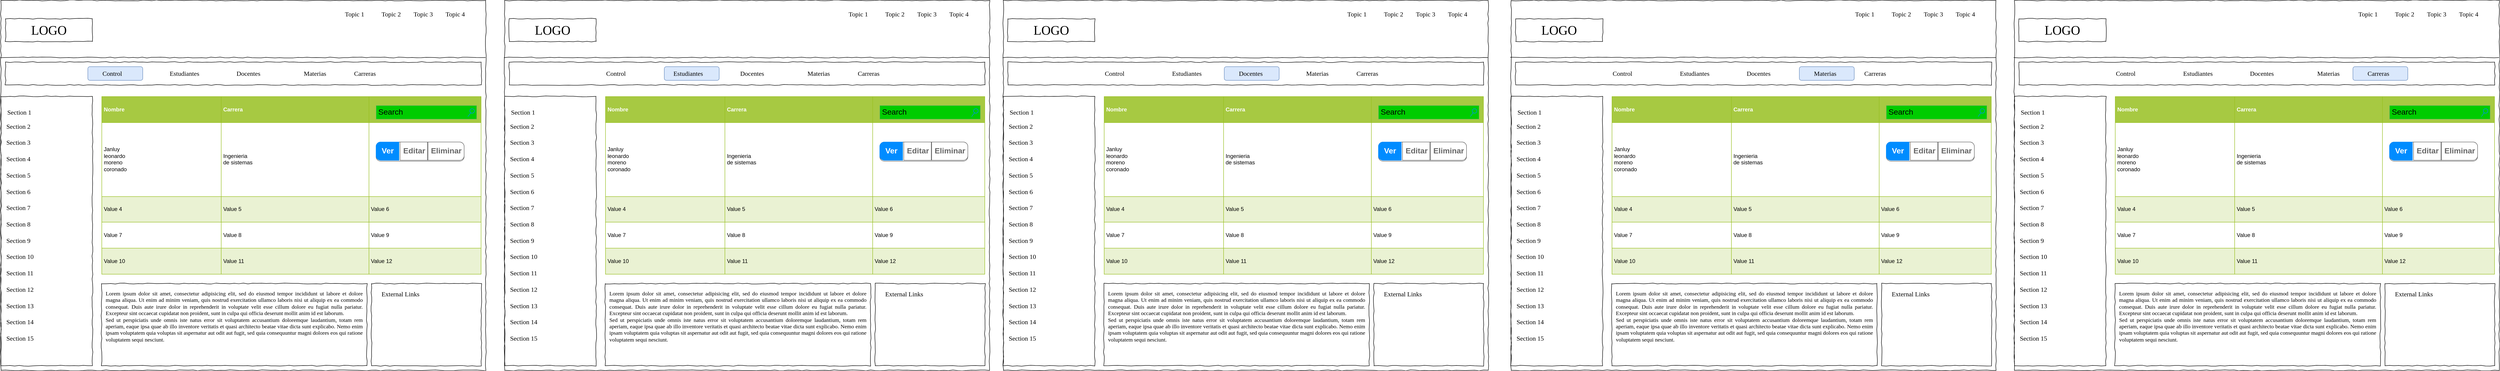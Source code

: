 <mxfile version="13.9.9" type="device"><diagram name="Page-1" id="03018318-947c-dd8e-b7a3-06fadd420f32"><mxGraphModel dx="1673" dy="958" grid="1" gridSize="10" guides="1" tooltips="1" connect="1" arrows="1" fold="1" page="1" pageScale="1" pageWidth="1100" pageHeight="850" background="#FFFFFF" math="0" shadow="0"><root><mxCell id="0"/><mxCell id="1" parent="0"/><mxCell id="677b7b8949515195-1" value="" style="whiteSpace=wrap;html=1;rounded=0;shadow=0;labelBackgroundColor=none;strokeColor=#000000;strokeWidth=1;fillColor=none;fontFamily=Verdana;fontSize=12;fontColor=#000000;align=center;comic=1;" parent="1" vertex="1"><mxGeometry x="30" y="20" width="1060" height="810" as="geometry"/></mxCell><mxCell id="677b7b8949515195-10" value="" style="whiteSpace=wrap;html=1;rounded=0;shadow=0;labelBackgroundColor=none;strokeWidth=1;fillColor=none;fontFamily=Verdana;fontSize=12;align=center;comic=1;" parent="1" vertex="1"><mxGeometry x="40" y="155" width="1040" height="50" as="geometry"/></mxCell><mxCell id="tY7d79A0x6Awt7MjXKHz-323" value="" style="rounded=1;whiteSpace=wrap;html=1;fillColor=#dae8fc;strokeColor=#6c8ebf;" vertex="1" parent="1"><mxGeometry x="220" y="165" width="120" height="30" as="geometry"/></mxCell><mxCell id="677b7b8949515195-2" value="LOGO" style="whiteSpace=wrap;html=1;rounded=0;shadow=0;labelBackgroundColor=none;strokeWidth=1;fontFamily=Verdana;fontSize=28;align=center;comic=1;" parent="1" vertex="1"><mxGeometry x="40" y="60" width="190" height="50" as="geometry"/></mxCell><mxCell id="677b7b8949515195-4" value="Topic 1" style="text;html=1;points=[];align=left;verticalAlign=top;spacingTop=-4;fontSize=14;fontFamily=Verdana" parent="1" vertex="1"><mxGeometry x="780" y="40" width="60" height="20" as="geometry"/></mxCell><mxCell id="677b7b8949515195-5" value="Topic 2" style="text;html=1;points=[];align=left;verticalAlign=top;spacingTop=-4;fontSize=14;fontFamily=Verdana" parent="1" vertex="1"><mxGeometry x="860" y="40" width="60" height="20" as="geometry"/></mxCell><mxCell id="677b7b8949515195-6" value="Topic 3" style="text;html=1;points=[];align=left;verticalAlign=top;spacingTop=-4;fontSize=14;fontFamily=Verdana" parent="1" vertex="1"><mxGeometry x="930" y="40" width="60" height="20" as="geometry"/></mxCell><mxCell id="677b7b8949515195-7" value="Topic 4" style="text;html=1;points=[];align=left;verticalAlign=top;spacingTop=-4;fontSize=14;fontFamily=Verdana" parent="1" vertex="1"><mxGeometry x="1000" y="40" width="60" height="20" as="geometry"/></mxCell><mxCell id="677b7b8949515195-8" value="" style="whiteSpace=wrap;html=1;rounded=0;shadow=0;labelBackgroundColor=none;strokeWidth=1;fillColor=none;fontFamily=Verdana;fontSize=12;align=center;comic=1;" parent="1" vertex="1"><mxGeometry x="30" y="230" width="200" height="590" as="geometry"/></mxCell><mxCell id="677b7b8949515195-9" value="" style="line;strokeWidth=1;html=1;rounded=0;shadow=0;labelBackgroundColor=none;fillColor=none;fontFamily=Verdana;fontSize=14;fontColor=#000000;align=center;comic=1;" parent="1" vertex="1"><mxGeometry x="29" y="140" width="1060" height="10" as="geometry"/></mxCell><mxCell id="677b7b8949515195-11" value="Control" style="text;html=1;points=[];align=left;verticalAlign=top;spacingTop=-4;fontSize=14;fontFamily=Verdana" parent="1" vertex="1"><mxGeometry x="250" y="170" width="60" height="20" as="geometry"/></mxCell><mxCell id="677b7b8949515195-12" value="Estudiantes" style="text;html=1;points=[];align=left;verticalAlign=top;spacingTop=-4;fontSize=14;fontFamily=Verdana" parent="1" vertex="1"><mxGeometry x="397" y="170" width="60" height="20" as="geometry"/></mxCell><mxCell id="677b7b8949515195-13" value="Docentes" style="text;html=1;points=[];align=left;verticalAlign=top;spacingTop=-4;fontSize=14;fontFamily=Verdana" parent="1" vertex="1"><mxGeometry x="543" y="170" width="60" height="20" as="geometry"/></mxCell><mxCell id="677b7b8949515195-14" value="Materias" style="text;html=1;points=[];align=left;verticalAlign=top;spacingTop=-4;fontSize=14;fontFamily=Verdana" parent="1" vertex="1"><mxGeometry x="690" y="170" width="60" height="20" as="geometry"/></mxCell><mxCell id="677b7b8949515195-15" value="&lt;div style=&quot;text-align: justify&quot;&gt;&lt;span&gt;Lorem ipsum dolor sit amet, consectetur adipisicing elit, sed do eiusmod tempor incididunt ut labore et dolore magna aliqua. Ut enim ad minim veniam, quis nostrud exercitation ullamco laboris nisi ut aliquip ex ea commodo consequat. Duis aute irure dolor in reprehenderit in voluptate velit esse cillum dolore eu fugiat nulla pariatur. Excepteur sint occaecat cupidatat non proident, sunt in culpa qui officia deserunt mollit anim id est laborum.&lt;/span&gt;&lt;/div&gt;&lt;div style=&quot;text-align: justify&quot;&gt;&lt;span&gt;Sed ut perspiciatis unde omnis iste natus error sit voluptatem accusantium doloremque laudantium, totam rem aperiam, eaque ipsa quae ab illo inventore veritatis et quasi architecto beatae vitae dicta sunt explicabo. Nemo enim ipsam voluptatem quia voluptas sit aspernatur aut odit aut fugit, sed quia consequuntur magni dolores eos qui ratione voluptatem sequi nesciunt.&amp;nbsp;&lt;/span&gt;&lt;/div&gt;" style="whiteSpace=wrap;html=1;rounded=0;shadow=0;labelBackgroundColor=none;strokeWidth=1;fillColor=none;fontFamily=Verdana;fontSize=12;align=center;verticalAlign=top;spacing=10;comic=1;" parent="1" vertex="1"><mxGeometry x="250" y="640" width="580" height="180" as="geometry"/></mxCell><mxCell id="677b7b8949515195-26" value="" style="whiteSpace=wrap;html=1;rounded=0;shadow=0;labelBackgroundColor=none;strokeWidth=1;fillColor=none;fontFamily=Verdana;fontSize=12;align=center;comic=1;" parent="1" vertex="1"><mxGeometry x="840" y="640" width="240" height="180" as="geometry"/></mxCell><mxCell id="677b7b8949515195-27" value="Section 1" style="text;html=1;points=[];align=left;verticalAlign=top;spacingTop=-4;fontSize=14;fontFamily=Verdana" parent="1" vertex="1"><mxGeometry x="42" y="255" width="170" height="20" as="geometry"/></mxCell><mxCell id="677b7b8949515195-28" value="Section 2" style="text;html=1;points=[];align=left;verticalAlign=top;spacingTop=-4;fontSize=14;fontFamily=Verdana" parent="1" vertex="1"><mxGeometry x="40" y="286" width="170" height="20" as="geometry"/></mxCell><mxCell id="677b7b8949515195-29" value="Section 3" style="text;html=1;points=[];align=left;verticalAlign=top;spacingTop=-4;fontSize=14;fontFamily=Verdana" parent="1" vertex="1"><mxGeometry x="40" y="321" width="170" height="20" as="geometry"/></mxCell><mxCell id="677b7b8949515195-30" value="Section 4" style="text;html=1;points=[];align=left;verticalAlign=top;spacingTop=-4;fontSize=14;fontFamily=Verdana" parent="1" vertex="1"><mxGeometry x="40" y="357" width="170" height="20" as="geometry"/></mxCell><mxCell id="677b7b8949515195-31" value="Section 7" style="text;html=1;points=[];align=left;verticalAlign=top;spacingTop=-4;fontSize=14;fontFamily=Verdana" parent="1" vertex="1"><mxGeometry x="40" y="464" width="170" height="20" as="geometry"/></mxCell><mxCell id="677b7b8949515195-32" value="Section 8" style="text;html=1;points=[];align=left;verticalAlign=top;spacingTop=-4;fontSize=14;fontFamily=Verdana" parent="1" vertex="1"><mxGeometry x="40" y="500" width="170" height="20" as="geometry"/></mxCell><mxCell id="677b7b8949515195-33" value="Section 9" style="text;html=1;points=[];align=left;verticalAlign=top;spacingTop=-4;fontSize=14;fontFamily=Verdana" parent="1" vertex="1"><mxGeometry x="40" y="536" width="170" height="20" as="geometry"/></mxCell><mxCell id="677b7b8949515195-34" value="Section 10" style="text;html=1;points=[];align=left;verticalAlign=top;spacingTop=-4;fontSize=14;fontFamily=Verdana" parent="1" vertex="1"><mxGeometry x="40" y="571" width="170" height="20" as="geometry"/></mxCell><mxCell id="677b7b8949515195-35" value="Section 11" style="text;html=1;points=[];align=left;verticalAlign=top;spacingTop=-4;fontSize=14;fontFamily=Verdana" parent="1" vertex="1"><mxGeometry x="40" y="607" width="170" height="20" as="geometry"/></mxCell><mxCell id="677b7b8949515195-36" value="Section 12" style="text;html=1;points=[];align=left;verticalAlign=top;spacingTop=-4;fontSize=14;fontFamily=Verdana" parent="1" vertex="1"><mxGeometry x="40" y="643" width="170" height="20" as="geometry"/></mxCell><mxCell id="677b7b8949515195-37" value="Section 13" style="text;html=1;points=[];align=left;verticalAlign=top;spacingTop=-4;fontSize=14;fontFamily=Verdana" parent="1" vertex="1"><mxGeometry x="40" y="679" width="170" height="20" as="geometry"/></mxCell><mxCell id="677b7b8949515195-38" value="Section 14" style="text;html=1;points=[];align=left;verticalAlign=top;spacingTop=-4;fontSize=14;fontFamily=Verdana" parent="1" vertex="1"><mxGeometry x="40" y="714" width="170" height="20" as="geometry"/></mxCell><mxCell id="677b7b8949515195-39" value="Section 5" style="text;html=1;points=[];align=left;verticalAlign=top;spacingTop=-4;fontSize=14;fontFamily=Verdana" parent="1" vertex="1"><mxGeometry x="40" y="393" width="170" height="20" as="geometry"/></mxCell><mxCell id="677b7b8949515195-40" value="Section 6" style="text;html=1;points=[];align=left;verticalAlign=top;spacingTop=-4;fontSize=14;fontFamily=Verdana" parent="1" vertex="1"><mxGeometry x="40" y="429" width="170" height="20" as="geometry"/></mxCell><mxCell id="677b7b8949515195-41" value="Section 15" style="text;html=1;points=[];align=left;verticalAlign=top;spacingTop=-4;fontSize=14;fontFamily=Verdana" parent="1" vertex="1"><mxGeometry x="40" y="750" width="170" height="20" as="geometry"/></mxCell><mxCell id="677b7b8949515195-42" value="External Links" style="text;html=1;points=[];align=left;verticalAlign=top;spacingTop=-4;fontSize=14;fontFamily=Verdana" parent="1" vertex="1"><mxGeometry x="860" y="653" width="170" height="20" as="geometry"/></mxCell><mxCell id="tY7d79A0x6Awt7MjXKHz-311" value="&lt;table border=&quot;1&quot; width=&quot;100%&quot; cellpadding=&quot;4&quot; style=&quot;width: 100% ; height: 100% ; border-collapse: collapse&quot;&gt;&lt;tbody&gt;&lt;tr style=&quot;background-color: #a7c942 ; color: #ffffff ; border: 1px solid #98bf21&quot;&gt;&lt;th align=&quot;left&quot;&gt;Nombre&lt;/th&gt;&lt;th align=&quot;left&quot;&gt;Carrera&lt;/th&gt;&lt;th align=&quot;left&quot;&gt;&lt;br&gt;&lt;/th&gt;&lt;/tr&gt;&lt;tr style=&quot;border: 1px solid #98bf21&quot;&gt;&lt;td&gt;Janluy&lt;br&gt;leonardo&lt;br&gt;moreno&lt;br&gt;coronado&lt;/td&gt;&lt;td&gt;Ingenieria &lt;br&gt;de sistemas&lt;/td&gt;&lt;td&gt;&lt;br&gt;&lt;/td&gt;&lt;/tr&gt;&lt;tr style=&quot;background-color: #eaf2d3 ; border: 1px solid #98bf21&quot;&gt;&lt;td&gt;Value 4&lt;/td&gt;&lt;td&gt;Value 5&lt;/td&gt;&lt;td&gt;Value 6&lt;/td&gt;&lt;/tr&gt;&lt;tr style=&quot;border: 1px solid #98bf21&quot;&gt;&lt;td&gt;Value 7&lt;/td&gt;&lt;td&gt;Value 8&lt;/td&gt;&lt;td&gt;Value 9&lt;/td&gt;&lt;/tr&gt;&lt;tr style=&quot;background-color: #eaf2d3 ; border: 1px solid #98bf21&quot;&gt;&lt;td&gt;Value 10&lt;/td&gt;&lt;td&gt;Value 11&lt;/td&gt;&lt;td&gt;Value 12&lt;/td&gt;&lt;/tr&gt;&lt;/tbody&gt;&lt;/table&gt;" style="text;html=1;overflow=fill;rounded=0;gradientDirection=north;shadow=0;sketch=0;glass=0;fillColor=#FFFFFF;collapsible=0;imageWidth=24;" vertex="1" parent="1"><mxGeometry x="250" y="230" width="830" height="390" as="geometry"/></mxCell><mxCell id="tY7d79A0x6Awt7MjXKHz-318" value="" style="strokeWidth=1;shadow=0;dashed=0;align=center;html=1;shape=mxgraph.mockup.rrect;rSize=10;fillColor=#ffffff;strokeColor=#666666;" vertex="1" parent="1"><mxGeometry x="850" y="330" width="192.5" height="42" as="geometry"/></mxCell><mxCell id="tY7d79A0x6Awt7MjXKHz-319" value="Editar" style="strokeColor=inherit;fillColor=inherit;gradientColor=inherit;strokeWidth=1;shadow=0;dashed=0;align=center;html=1;shape=mxgraph.mockup.rrect;rSize=0;fontSize=17;fontColor=#666666;fontStyle=1;resizeHeight=1;" vertex="1" parent="tY7d79A0x6Awt7MjXKHz-318"><mxGeometry width="60" height="40" relative="1" as="geometry"><mxPoint x="52.5" as="offset"/></mxGeometry></mxCell><mxCell id="tY7d79A0x6Awt7MjXKHz-321" value="Eliminar" style="strokeColor=inherit;fillColor=inherit;gradientColor=inherit;strokeWidth=1;shadow=0;dashed=0;align=center;html=1;shape=mxgraph.mockup.rightButton;rSize=10;fontSize=17;fontColor=#666666;fontStyle=1;resizeHeight=1;" vertex="1" parent="tY7d79A0x6Awt7MjXKHz-318"><mxGeometry x="1" width="79" height="40" relative="1" as="geometry"><mxPoint x="-79" as="offset"/></mxGeometry></mxCell><mxCell id="tY7d79A0x6Awt7MjXKHz-322" value="Ver" style="strokeWidth=1;shadow=0;dashed=0;align=center;html=1;shape=mxgraph.mockup.leftButton;rSize=10;fontSize=17;fontColor=#ffffff;fontStyle=1;fillColor=#008cff;strokeColor=#008cff;resizeHeight=1;" vertex="1" parent="tY7d79A0x6Awt7MjXKHz-318"><mxGeometry width="50" height="40" relative="1" as="geometry"/></mxCell><mxCell id="tY7d79A0x6Awt7MjXKHz-324" value="Carreras" style="text;html=1;points=[];align=left;verticalAlign=top;spacingTop=-4;fontSize=14;fontFamily=Verdana" vertex="1" parent="1"><mxGeometry x="800" y="170" width="60" height="20" as="geometry"/></mxCell><mxCell id="677b7b8949515195-3" value="Search" style="strokeWidth=1;shadow=0;dashed=0;align=center;html=1;shape=mxgraph.mockup.forms.searchBox;strokeColor=#82b366;mainText=;strokeColor2=#008cff;fontSize=17;align=left;spacingLeft=3;rounded=0;labelBackgroundColor=none;comic=1;fillColor=#00CC00;" parent="1" vertex="1"><mxGeometry x="850" y="250" width="220" height="30" as="geometry"/></mxCell><mxCell id="tY7d79A0x6Awt7MjXKHz-333" value="" style="whiteSpace=wrap;html=1;rounded=0;shadow=0;labelBackgroundColor=none;strokeColor=#000000;strokeWidth=1;fillColor=none;fontFamily=Verdana;fontSize=12;fontColor=#000000;align=center;comic=1;" vertex="1" parent="1"><mxGeometry x="1131" y="20" width="1060" height="810" as="geometry"/></mxCell><mxCell id="tY7d79A0x6Awt7MjXKHz-334" value="" style="whiteSpace=wrap;html=1;rounded=0;shadow=0;labelBackgroundColor=none;strokeWidth=1;fillColor=none;fontFamily=Verdana;fontSize=12;align=center;comic=1;" vertex="1" parent="1"><mxGeometry x="1141" y="155" width="1040" height="50" as="geometry"/></mxCell><mxCell id="tY7d79A0x6Awt7MjXKHz-335" value="" style="rounded=1;whiteSpace=wrap;html=1;fillColor=#dae8fc;strokeColor=#6c8ebf;" vertex="1" parent="1"><mxGeometry x="1480" y="165" width="120" height="30" as="geometry"/></mxCell><mxCell id="tY7d79A0x6Awt7MjXKHz-336" value="LOGO" style="whiteSpace=wrap;html=1;rounded=0;shadow=0;labelBackgroundColor=none;strokeWidth=1;fontFamily=Verdana;fontSize=28;align=center;comic=1;" vertex="1" parent="1"><mxGeometry x="1141" y="60" width="190" height="50" as="geometry"/></mxCell><mxCell id="tY7d79A0x6Awt7MjXKHz-337" value="Topic 1" style="text;html=1;points=[];align=left;verticalAlign=top;spacingTop=-4;fontSize=14;fontFamily=Verdana" vertex="1" parent="1"><mxGeometry x="1881" y="40" width="60" height="20" as="geometry"/></mxCell><mxCell id="tY7d79A0x6Awt7MjXKHz-338" value="Topic 2" style="text;html=1;points=[];align=left;verticalAlign=top;spacingTop=-4;fontSize=14;fontFamily=Verdana" vertex="1" parent="1"><mxGeometry x="1961" y="40" width="60" height="20" as="geometry"/></mxCell><mxCell id="tY7d79A0x6Awt7MjXKHz-339" value="Topic 3" style="text;html=1;points=[];align=left;verticalAlign=top;spacingTop=-4;fontSize=14;fontFamily=Verdana" vertex="1" parent="1"><mxGeometry x="2031" y="40" width="60" height="20" as="geometry"/></mxCell><mxCell id="tY7d79A0x6Awt7MjXKHz-340" value="Topic 4" style="text;html=1;points=[];align=left;verticalAlign=top;spacingTop=-4;fontSize=14;fontFamily=Verdana" vertex="1" parent="1"><mxGeometry x="2101" y="40" width="60" height="20" as="geometry"/></mxCell><mxCell id="tY7d79A0x6Awt7MjXKHz-341" value="" style="whiteSpace=wrap;html=1;rounded=0;shadow=0;labelBackgroundColor=none;strokeWidth=1;fillColor=none;fontFamily=Verdana;fontSize=12;align=center;comic=1;" vertex="1" parent="1"><mxGeometry x="1131" y="230" width="200" height="590" as="geometry"/></mxCell><mxCell id="tY7d79A0x6Awt7MjXKHz-342" value="" style="line;strokeWidth=1;html=1;rounded=0;shadow=0;labelBackgroundColor=none;fillColor=none;fontFamily=Verdana;fontSize=14;fontColor=#000000;align=center;comic=1;" vertex="1" parent="1"><mxGeometry x="1130" y="140" width="1060" height="10" as="geometry"/></mxCell><mxCell id="tY7d79A0x6Awt7MjXKHz-343" value="Control" style="text;html=1;points=[];align=left;verticalAlign=top;spacingTop=-4;fontSize=14;fontFamily=Verdana" vertex="1" parent="1"><mxGeometry x="1351" y="170" width="60" height="20" as="geometry"/></mxCell><mxCell id="tY7d79A0x6Awt7MjXKHz-344" value="Estudiantes" style="text;html=1;points=[];align=left;verticalAlign=top;spacingTop=-4;fontSize=14;fontFamily=Verdana" vertex="1" parent="1"><mxGeometry x="1498" y="170" width="60" height="20" as="geometry"/></mxCell><mxCell id="tY7d79A0x6Awt7MjXKHz-345" value="Docentes" style="text;html=1;points=[];align=left;verticalAlign=top;spacingTop=-4;fontSize=14;fontFamily=Verdana" vertex="1" parent="1"><mxGeometry x="1644" y="170" width="60" height="20" as="geometry"/></mxCell><mxCell id="tY7d79A0x6Awt7MjXKHz-346" value="Materias" style="text;html=1;points=[];align=left;verticalAlign=top;spacingTop=-4;fontSize=14;fontFamily=Verdana" vertex="1" parent="1"><mxGeometry x="1791" y="170" width="60" height="20" as="geometry"/></mxCell><mxCell id="tY7d79A0x6Awt7MjXKHz-347" value="&lt;div style=&quot;text-align: justify&quot;&gt;&lt;span&gt;Lorem ipsum dolor sit amet, consectetur adipisicing elit, sed do eiusmod tempor incididunt ut labore et dolore magna aliqua. Ut enim ad minim veniam, quis nostrud exercitation ullamco laboris nisi ut aliquip ex ea commodo consequat. Duis aute irure dolor in reprehenderit in voluptate velit esse cillum dolore eu fugiat nulla pariatur. Excepteur sint occaecat cupidatat non proident, sunt in culpa qui officia deserunt mollit anim id est laborum.&lt;/span&gt;&lt;/div&gt;&lt;div style=&quot;text-align: justify&quot;&gt;&lt;span&gt;Sed ut perspiciatis unde omnis iste natus error sit voluptatem accusantium doloremque laudantium, totam rem aperiam, eaque ipsa quae ab illo inventore veritatis et quasi architecto beatae vitae dicta sunt explicabo. Nemo enim ipsam voluptatem quia voluptas sit aspernatur aut odit aut fugit, sed quia consequuntur magni dolores eos qui ratione voluptatem sequi nesciunt.&amp;nbsp;&lt;/span&gt;&lt;/div&gt;" style="whiteSpace=wrap;html=1;rounded=0;shadow=0;labelBackgroundColor=none;strokeWidth=1;fillColor=none;fontFamily=Verdana;fontSize=12;align=center;verticalAlign=top;spacing=10;comic=1;" vertex="1" parent="1"><mxGeometry x="1351" y="640" width="580" height="180" as="geometry"/></mxCell><mxCell id="tY7d79A0x6Awt7MjXKHz-348" value="" style="whiteSpace=wrap;html=1;rounded=0;shadow=0;labelBackgroundColor=none;strokeWidth=1;fillColor=none;fontFamily=Verdana;fontSize=12;align=center;comic=1;" vertex="1" parent="1"><mxGeometry x="1941" y="640" width="240" height="180" as="geometry"/></mxCell><mxCell id="tY7d79A0x6Awt7MjXKHz-349" value="Section 1" style="text;html=1;points=[];align=left;verticalAlign=top;spacingTop=-4;fontSize=14;fontFamily=Verdana" vertex="1" parent="1"><mxGeometry x="1143" y="255" width="170" height="20" as="geometry"/></mxCell><mxCell id="tY7d79A0x6Awt7MjXKHz-350" value="Section 2" style="text;html=1;points=[];align=left;verticalAlign=top;spacingTop=-4;fontSize=14;fontFamily=Verdana" vertex="1" parent="1"><mxGeometry x="1141" y="286" width="170" height="20" as="geometry"/></mxCell><mxCell id="tY7d79A0x6Awt7MjXKHz-351" value="Section 3" style="text;html=1;points=[];align=left;verticalAlign=top;spacingTop=-4;fontSize=14;fontFamily=Verdana" vertex="1" parent="1"><mxGeometry x="1141" y="321" width="170" height="20" as="geometry"/></mxCell><mxCell id="tY7d79A0x6Awt7MjXKHz-352" value="Section 4" style="text;html=1;points=[];align=left;verticalAlign=top;spacingTop=-4;fontSize=14;fontFamily=Verdana" vertex="1" parent="1"><mxGeometry x="1141" y="357" width="170" height="20" as="geometry"/></mxCell><mxCell id="tY7d79A0x6Awt7MjXKHz-353" value="Section 7" style="text;html=1;points=[];align=left;verticalAlign=top;spacingTop=-4;fontSize=14;fontFamily=Verdana" vertex="1" parent="1"><mxGeometry x="1141" y="464" width="170" height="20" as="geometry"/></mxCell><mxCell id="tY7d79A0x6Awt7MjXKHz-354" value="Section 8" style="text;html=1;points=[];align=left;verticalAlign=top;spacingTop=-4;fontSize=14;fontFamily=Verdana" vertex="1" parent="1"><mxGeometry x="1141" y="500" width="170" height="20" as="geometry"/></mxCell><mxCell id="tY7d79A0x6Awt7MjXKHz-355" value="Section 9" style="text;html=1;points=[];align=left;verticalAlign=top;spacingTop=-4;fontSize=14;fontFamily=Verdana" vertex="1" parent="1"><mxGeometry x="1141" y="536" width="170" height="20" as="geometry"/></mxCell><mxCell id="tY7d79A0x6Awt7MjXKHz-356" value="Section 10" style="text;html=1;points=[];align=left;verticalAlign=top;spacingTop=-4;fontSize=14;fontFamily=Verdana" vertex="1" parent="1"><mxGeometry x="1141" y="571" width="170" height="20" as="geometry"/></mxCell><mxCell id="tY7d79A0x6Awt7MjXKHz-357" value="Section 11" style="text;html=1;points=[];align=left;verticalAlign=top;spacingTop=-4;fontSize=14;fontFamily=Verdana" vertex="1" parent="1"><mxGeometry x="1141" y="607" width="170" height="20" as="geometry"/></mxCell><mxCell id="tY7d79A0x6Awt7MjXKHz-358" value="Section 12" style="text;html=1;points=[];align=left;verticalAlign=top;spacingTop=-4;fontSize=14;fontFamily=Verdana" vertex="1" parent="1"><mxGeometry x="1141" y="643" width="170" height="20" as="geometry"/></mxCell><mxCell id="tY7d79A0x6Awt7MjXKHz-359" value="Section 13" style="text;html=1;points=[];align=left;verticalAlign=top;spacingTop=-4;fontSize=14;fontFamily=Verdana" vertex="1" parent="1"><mxGeometry x="1141" y="679" width="170" height="20" as="geometry"/></mxCell><mxCell id="tY7d79A0x6Awt7MjXKHz-360" value="Section 14" style="text;html=1;points=[];align=left;verticalAlign=top;spacingTop=-4;fontSize=14;fontFamily=Verdana" vertex="1" parent="1"><mxGeometry x="1141" y="714" width="170" height="20" as="geometry"/></mxCell><mxCell id="tY7d79A0x6Awt7MjXKHz-361" value="Section 5" style="text;html=1;points=[];align=left;verticalAlign=top;spacingTop=-4;fontSize=14;fontFamily=Verdana" vertex="1" parent="1"><mxGeometry x="1141" y="393" width="170" height="20" as="geometry"/></mxCell><mxCell id="tY7d79A0x6Awt7MjXKHz-362" value="Section 6" style="text;html=1;points=[];align=left;verticalAlign=top;spacingTop=-4;fontSize=14;fontFamily=Verdana" vertex="1" parent="1"><mxGeometry x="1141" y="429" width="170" height="20" as="geometry"/></mxCell><mxCell id="tY7d79A0x6Awt7MjXKHz-363" value="Section 15" style="text;html=1;points=[];align=left;verticalAlign=top;spacingTop=-4;fontSize=14;fontFamily=Verdana" vertex="1" parent="1"><mxGeometry x="1141" y="750" width="170" height="20" as="geometry"/></mxCell><mxCell id="tY7d79A0x6Awt7MjXKHz-364" value="External Links" style="text;html=1;points=[];align=left;verticalAlign=top;spacingTop=-4;fontSize=14;fontFamily=Verdana" vertex="1" parent="1"><mxGeometry x="1961" y="653" width="170" height="20" as="geometry"/></mxCell><mxCell id="tY7d79A0x6Awt7MjXKHz-365" value="&lt;table border=&quot;1&quot; width=&quot;100%&quot; cellpadding=&quot;4&quot; style=&quot;width: 100% ; height: 100% ; border-collapse: collapse&quot;&gt;&lt;tbody&gt;&lt;tr style=&quot;background-color: #a7c942 ; color: #ffffff ; border: 1px solid #98bf21&quot;&gt;&lt;th align=&quot;left&quot;&gt;Nombre&lt;/th&gt;&lt;th align=&quot;left&quot;&gt;Carrera&lt;/th&gt;&lt;th align=&quot;left&quot;&gt;&lt;br&gt;&lt;/th&gt;&lt;/tr&gt;&lt;tr style=&quot;border: 1px solid #98bf21&quot;&gt;&lt;td&gt;Janluy&lt;br&gt;leonardo&lt;br&gt;moreno&lt;br&gt;coronado&lt;/td&gt;&lt;td&gt;Ingenieria &lt;br&gt;de sistemas&lt;/td&gt;&lt;td&gt;&lt;br&gt;&lt;/td&gt;&lt;/tr&gt;&lt;tr style=&quot;background-color: #eaf2d3 ; border: 1px solid #98bf21&quot;&gt;&lt;td&gt;Value 4&lt;/td&gt;&lt;td&gt;Value 5&lt;/td&gt;&lt;td&gt;Value 6&lt;/td&gt;&lt;/tr&gt;&lt;tr style=&quot;border: 1px solid #98bf21&quot;&gt;&lt;td&gt;Value 7&lt;/td&gt;&lt;td&gt;Value 8&lt;/td&gt;&lt;td&gt;Value 9&lt;/td&gt;&lt;/tr&gt;&lt;tr style=&quot;background-color: #eaf2d3 ; border: 1px solid #98bf21&quot;&gt;&lt;td&gt;Value 10&lt;/td&gt;&lt;td&gt;Value 11&lt;/td&gt;&lt;td&gt;Value 12&lt;/td&gt;&lt;/tr&gt;&lt;/tbody&gt;&lt;/table&gt;" style="text;html=1;overflow=fill;rounded=0;gradientDirection=north;shadow=0;sketch=0;glass=0;fillColor=#FFFFFF;collapsible=0;imageWidth=24;" vertex="1" parent="1"><mxGeometry x="1351" y="230" width="830" height="390" as="geometry"/></mxCell><mxCell id="tY7d79A0x6Awt7MjXKHz-366" value="" style="strokeWidth=1;shadow=0;dashed=0;align=center;html=1;shape=mxgraph.mockup.rrect;rSize=10;fillColor=#ffffff;strokeColor=#666666;" vertex="1" parent="1"><mxGeometry x="1951" y="330" width="192.5" height="42" as="geometry"/></mxCell><mxCell id="tY7d79A0x6Awt7MjXKHz-367" value="Editar" style="strokeColor=inherit;fillColor=inherit;gradientColor=inherit;strokeWidth=1;shadow=0;dashed=0;align=center;html=1;shape=mxgraph.mockup.rrect;rSize=0;fontSize=17;fontColor=#666666;fontStyle=1;resizeHeight=1;" vertex="1" parent="tY7d79A0x6Awt7MjXKHz-366"><mxGeometry width="60" height="40" relative="1" as="geometry"><mxPoint x="52.5" as="offset"/></mxGeometry></mxCell><mxCell id="tY7d79A0x6Awt7MjXKHz-368" value="Eliminar" style="strokeColor=inherit;fillColor=inherit;gradientColor=inherit;strokeWidth=1;shadow=0;dashed=0;align=center;html=1;shape=mxgraph.mockup.rightButton;rSize=10;fontSize=17;fontColor=#666666;fontStyle=1;resizeHeight=1;" vertex="1" parent="tY7d79A0x6Awt7MjXKHz-366"><mxGeometry x="1" width="79" height="40" relative="1" as="geometry"><mxPoint x="-79" as="offset"/></mxGeometry></mxCell><mxCell id="tY7d79A0x6Awt7MjXKHz-369" value="Ver" style="strokeWidth=1;shadow=0;dashed=0;align=center;html=1;shape=mxgraph.mockup.leftButton;rSize=10;fontSize=17;fontColor=#ffffff;fontStyle=1;fillColor=#008cff;strokeColor=#008cff;resizeHeight=1;" vertex="1" parent="tY7d79A0x6Awt7MjXKHz-366"><mxGeometry width="50" height="40" relative="1" as="geometry"/></mxCell><mxCell id="tY7d79A0x6Awt7MjXKHz-370" value="Carreras" style="text;html=1;points=[];align=left;verticalAlign=top;spacingTop=-4;fontSize=14;fontFamily=Verdana" vertex="1" parent="1"><mxGeometry x="1901" y="170" width="60" height="20" as="geometry"/></mxCell><mxCell id="tY7d79A0x6Awt7MjXKHz-371" value="Search" style="strokeWidth=1;shadow=0;dashed=0;align=center;html=1;shape=mxgraph.mockup.forms.searchBox;strokeColor=#82b366;mainText=;strokeColor2=#008cff;fontSize=17;align=left;spacingLeft=3;rounded=0;labelBackgroundColor=none;comic=1;fillColor=#00CC00;" vertex="1" parent="1"><mxGeometry x="1951" y="250" width="220" height="30" as="geometry"/></mxCell><mxCell id="tY7d79A0x6Awt7MjXKHz-372" value="" style="whiteSpace=wrap;html=1;rounded=0;shadow=0;labelBackgroundColor=none;strokeColor=#000000;strokeWidth=1;fillColor=none;fontFamily=Verdana;fontSize=12;fontColor=#000000;align=center;comic=1;" vertex="1" parent="1"><mxGeometry x="2221" y="20" width="1060" height="810" as="geometry"/></mxCell><mxCell id="tY7d79A0x6Awt7MjXKHz-373" value="" style="whiteSpace=wrap;html=1;rounded=0;shadow=0;labelBackgroundColor=none;strokeWidth=1;fillColor=none;fontFamily=Verdana;fontSize=12;align=center;comic=1;" vertex="1" parent="1"><mxGeometry x="2231" y="155" width="1040" height="50" as="geometry"/></mxCell><mxCell id="tY7d79A0x6Awt7MjXKHz-374" value="" style="rounded=1;whiteSpace=wrap;html=1;fillColor=#dae8fc;strokeColor=#6c8ebf;" vertex="1" parent="1"><mxGeometry x="2704" y="165" width="120" height="30" as="geometry"/></mxCell><mxCell id="tY7d79A0x6Awt7MjXKHz-375" value="LOGO" style="whiteSpace=wrap;html=1;rounded=0;shadow=0;labelBackgroundColor=none;strokeWidth=1;fontFamily=Verdana;fontSize=28;align=center;comic=1;" vertex="1" parent="1"><mxGeometry x="2231" y="60" width="190" height="50" as="geometry"/></mxCell><mxCell id="tY7d79A0x6Awt7MjXKHz-376" value="Topic 1" style="text;html=1;points=[];align=left;verticalAlign=top;spacingTop=-4;fontSize=14;fontFamily=Verdana" vertex="1" parent="1"><mxGeometry x="2971" y="40" width="60" height="20" as="geometry"/></mxCell><mxCell id="tY7d79A0x6Awt7MjXKHz-377" value="Topic 2" style="text;html=1;points=[];align=left;verticalAlign=top;spacingTop=-4;fontSize=14;fontFamily=Verdana" vertex="1" parent="1"><mxGeometry x="3051" y="40" width="60" height="20" as="geometry"/></mxCell><mxCell id="tY7d79A0x6Awt7MjXKHz-378" value="Topic 3" style="text;html=1;points=[];align=left;verticalAlign=top;spacingTop=-4;fontSize=14;fontFamily=Verdana" vertex="1" parent="1"><mxGeometry x="3121" y="40" width="60" height="20" as="geometry"/></mxCell><mxCell id="tY7d79A0x6Awt7MjXKHz-379" value="Topic 4" style="text;html=1;points=[];align=left;verticalAlign=top;spacingTop=-4;fontSize=14;fontFamily=Verdana" vertex="1" parent="1"><mxGeometry x="3191" y="40" width="60" height="20" as="geometry"/></mxCell><mxCell id="tY7d79A0x6Awt7MjXKHz-380" value="" style="whiteSpace=wrap;html=1;rounded=0;shadow=0;labelBackgroundColor=none;strokeWidth=1;fillColor=none;fontFamily=Verdana;fontSize=12;align=center;comic=1;" vertex="1" parent="1"><mxGeometry x="2221" y="230" width="200" height="590" as="geometry"/></mxCell><mxCell id="tY7d79A0x6Awt7MjXKHz-381" value="" style="line;strokeWidth=1;html=1;rounded=0;shadow=0;labelBackgroundColor=none;fillColor=none;fontFamily=Verdana;fontSize=14;fontColor=#000000;align=center;comic=1;" vertex="1" parent="1"><mxGeometry x="2220" y="140" width="1060" height="10" as="geometry"/></mxCell><mxCell id="tY7d79A0x6Awt7MjXKHz-382" value="Control" style="text;html=1;points=[];align=left;verticalAlign=top;spacingTop=-4;fontSize=14;fontFamily=Verdana" vertex="1" parent="1"><mxGeometry x="2441" y="170" width="60" height="20" as="geometry"/></mxCell><mxCell id="tY7d79A0x6Awt7MjXKHz-383" value="Estudiantes" style="text;html=1;points=[];align=left;verticalAlign=top;spacingTop=-4;fontSize=14;fontFamily=Verdana" vertex="1" parent="1"><mxGeometry x="2588" y="170" width="60" height="20" as="geometry"/></mxCell><mxCell id="tY7d79A0x6Awt7MjXKHz-384" value="Docentes" style="text;html=1;points=[];align=left;verticalAlign=top;spacingTop=-4;fontSize=14;fontFamily=Verdana" vertex="1" parent="1"><mxGeometry x="2734" y="170" width="60" height="20" as="geometry"/></mxCell><mxCell id="tY7d79A0x6Awt7MjXKHz-385" value="Materias" style="text;html=1;points=[];align=left;verticalAlign=top;spacingTop=-4;fontSize=14;fontFamily=Verdana" vertex="1" parent="1"><mxGeometry x="2881" y="170" width="60" height="20" as="geometry"/></mxCell><mxCell id="tY7d79A0x6Awt7MjXKHz-386" value="&lt;div style=&quot;text-align: justify&quot;&gt;&lt;span&gt;Lorem ipsum dolor sit amet, consectetur adipisicing elit, sed do eiusmod tempor incididunt ut labore et dolore magna aliqua. Ut enim ad minim veniam, quis nostrud exercitation ullamco laboris nisi ut aliquip ex ea commodo consequat. Duis aute irure dolor in reprehenderit in voluptate velit esse cillum dolore eu fugiat nulla pariatur. Excepteur sint occaecat cupidatat non proident, sunt in culpa qui officia deserunt mollit anim id est laborum.&lt;/span&gt;&lt;/div&gt;&lt;div style=&quot;text-align: justify&quot;&gt;&lt;span&gt;Sed ut perspiciatis unde omnis iste natus error sit voluptatem accusantium doloremque laudantium, totam rem aperiam, eaque ipsa quae ab illo inventore veritatis et quasi architecto beatae vitae dicta sunt explicabo. Nemo enim ipsam voluptatem quia voluptas sit aspernatur aut odit aut fugit, sed quia consequuntur magni dolores eos qui ratione voluptatem sequi nesciunt.&amp;nbsp;&lt;/span&gt;&lt;/div&gt;" style="whiteSpace=wrap;html=1;rounded=0;shadow=0;labelBackgroundColor=none;strokeWidth=1;fillColor=none;fontFamily=Verdana;fontSize=12;align=center;verticalAlign=top;spacing=10;comic=1;" vertex="1" parent="1"><mxGeometry x="2441" y="640" width="580" height="180" as="geometry"/></mxCell><mxCell id="tY7d79A0x6Awt7MjXKHz-387" value="" style="whiteSpace=wrap;html=1;rounded=0;shadow=0;labelBackgroundColor=none;strokeWidth=1;fillColor=none;fontFamily=Verdana;fontSize=12;align=center;comic=1;" vertex="1" parent="1"><mxGeometry x="3031" y="640" width="240" height="180" as="geometry"/></mxCell><mxCell id="tY7d79A0x6Awt7MjXKHz-388" value="Section 1" style="text;html=1;points=[];align=left;verticalAlign=top;spacingTop=-4;fontSize=14;fontFamily=Verdana" vertex="1" parent="1"><mxGeometry x="2233" y="255" width="170" height="20" as="geometry"/></mxCell><mxCell id="tY7d79A0x6Awt7MjXKHz-389" value="Section 2" style="text;html=1;points=[];align=left;verticalAlign=top;spacingTop=-4;fontSize=14;fontFamily=Verdana" vertex="1" parent="1"><mxGeometry x="2231" y="286" width="170" height="20" as="geometry"/></mxCell><mxCell id="tY7d79A0x6Awt7MjXKHz-390" value="Section 3" style="text;html=1;points=[];align=left;verticalAlign=top;spacingTop=-4;fontSize=14;fontFamily=Verdana" vertex="1" parent="1"><mxGeometry x="2231" y="321" width="170" height="20" as="geometry"/></mxCell><mxCell id="tY7d79A0x6Awt7MjXKHz-391" value="Section 4" style="text;html=1;points=[];align=left;verticalAlign=top;spacingTop=-4;fontSize=14;fontFamily=Verdana" vertex="1" parent="1"><mxGeometry x="2231" y="357" width="170" height="20" as="geometry"/></mxCell><mxCell id="tY7d79A0x6Awt7MjXKHz-392" value="Section 7" style="text;html=1;points=[];align=left;verticalAlign=top;spacingTop=-4;fontSize=14;fontFamily=Verdana" vertex="1" parent="1"><mxGeometry x="2231" y="464" width="170" height="20" as="geometry"/></mxCell><mxCell id="tY7d79A0x6Awt7MjXKHz-393" value="Section 8" style="text;html=1;points=[];align=left;verticalAlign=top;spacingTop=-4;fontSize=14;fontFamily=Verdana" vertex="1" parent="1"><mxGeometry x="2231" y="500" width="170" height="20" as="geometry"/></mxCell><mxCell id="tY7d79A0x6Awt7MjXKHz-394" value="Section 9" style="text;html=1;points=[];align=left;verticalAlign=top;spacingTop=-4;fontSize=14;fontFamily=Verdana" vertex="1" parent="1"><mxGeometry x="2231" y="536" width="170" height="20" as="geometry"/></mxCell><mxCell id="tY7d79A0x6Awt7MjXKHz-395" value="Section 10" style="text;html=1;points=[];align=left;verticalAlign=top;spacingTop=-4;fontSize=14;fontFamily=Verdana" vertex="1" parent="1"><mxGeometry x="2231" y="571" width="170" height="20" as="geometry"/></mxCell><mxCell id="tY7d79A0x6Awt7MjXKHz-396" value="Section 11" style="text;html=1;points=[];align=left;verticalAlign=top;spacingTop=-4;fontSize=14;fontFamily=Verdana" vertex="1" parent="1"><mxGeometry x="2231" y="607" width="170" height="20" as="geometry"/></mxCell><mxCell id="tY7d79A0x6Awt7MjXKHz-397" value="Section 12" style="text;html=1;points=[];align=left;verticalAlign=top;spacingTop=-4;fontSize=14;fontFamily=Verdana" vertex="1" parent="1"><mxGeometry x="2231" y="643" width="170" height="20" as="geometry"/></mxCell><mxCell id="tY7d79A0x6Awt7MjXKHz-398" value="Section 13" style="text;html=1;points=[];align=left;verticalAlign=top;spacingTop=-4;fontSize=14;fontFamily=Verdana" vertex="1" parent="1"><mxGeometry x="2231" y="679" width="170" height="20" as="geometry"/></mxCell><mxCell id="tY7d79A0x6Awt7MjXKHz-399" value="Section 14" style="text;html=1;points=[];align=left;verticalAlign=top;spacingTop=-4;fontSize=14;fontFamily=Verdana" vertex="1" parent="1"><mxGeometry x="2231" y="714" width="170" height="20" as="geometry"/></mxCell><mxCell id="tY7d79A0x6Awt7MjXKHz-400" value="Section 5" style="text;html=1;points=[];align=left;verticalAlign=top;spacingTop=-4;fontSize=14;fontFamily=Verdana" vertex="1" parent="1"><mxGeometry x="2231" y="393" width="170" height="20" as="geometry"/></mxCell><mxCell id="tY7d79A0x6Awt7MjXKHz-401" value="Section 6" style="text;html=1;points=[];align=left;verticalAlign=top;spacingTop=-4;fontSize=14;fontFamily=Verdana" vertex="1" parent="1"><mxGeometry x="2231" y="429" width="170" height="20" as="geometry"/></mxCell><mxCell id="tY7d79A0x6Awt7MjXKHz-402" value="Section 15" style="text;html=1;points=[];align=left;verticalAlign=top;spacingTop=-4;fontSize=14;fontFamily=Verdana" vertex="1" parent="1"><mxGeometry x="2231" y="750" width="170" height="20" as="geometry"/></mxCell><mxCell id="tY7d79A0x6Awt7MjXKHz-403" value="External Links" style="text;html=1;points=[];align=left;verticalAlign=top;spacingTop=-4;fontSize=14;fontFamily=Verdana" vertex="1" parent="1"><mxGeometry x="3051" y="653" width="170" height="20" as="geometry"/></mxCell><mxCell id="tY7d79A0x6Awt7MjXKHz-404" value="&lt;table border=&quot;1&quot; width=&quot;100%&quot; cellpadding=&quot;4&quot; style=&quot;width: 100% ; height: 100% ; border-collapse: collapse&quot;&gt;&lt;tbody&gt;&lt;tr style=&quot;background-color: #a7c942 ; color: #ffffff ; border: 1px solid #98bf21&quot;&gt;&lt;th align=&quot;left&quot;&gt;Nombre&lt;/th&gt;&lt;th align=&quot;left&quot;&gt;Carrera&lt;/th&gt;&lt;th align=&quot;left&quot;&gt;&lt;br&gt;&lt;/th&gt;&lt;/tr&gt;&lt;tr style=&quot;border: 1px solid #98bf21&quot;&gt;&lt;td&gt;Janluy&lt;br&gt;leonardo&lt;br&gt;moreno&lt;br&gt;coronado&lt;/td&gt;&lt;td&gt;Ingenieria &lt;br&gt;de sistemas&lt;/td&gt;&lt;td&gt;&lt;br&gt;&lt;/td&gt;&lt;/tr&gt;&lt;tr style=&quot;background-color: #eaf2d3 ; border: 1px solid #98bf21&quot;&gt;&lt;td&gt;Value 4&lt;/td&gt;&lt;td&gt;Value 5&lt;/td&gt;&lt;td&gt;Value 6&lt;/td&gt;&lt;/tr&gt;&lt;tr style=&quot;border: 1px solid #98bf21&quot;&gt;&lt;td&gt;Value 7&lt;/td&gt;&lt;td&gt;Value 8&lt;/td&gt;&lt;td&gt;Value 9&lt;/td&gt;&lt;/tr&gt;&lt;tr style=&quot;background-color: #eaf2d3 ; border: 1px solid #98bf21&quot;&gt;&lt;td&gt;Value 10&lt;/td&gt;&lt;td&gt;Value 11&lt;/td&gt;&lt;td&gt;Value 12&lt;/td&gt;&lt;/tr&gt;&lt;/tbody&gt;&lt;/table&gt;" style="text;html=1;overflow=fill;rounded=0;gradientDirection=north;shadow=0;sketch=0;glass=0;fillColor=#FFFFFF;collapsible=0;imageWidth=24;" vertex="1" parent="1"><mxGeometry x="2441" y="230" width="830" height="390" as="geometry"/></mxCell><mxCell id="tY7d79A0x6Awt7MjXKHz-405" value="" style="strokeWidth=1;shadow=0;dashed=0;align=center;html=1;shape=mxgraph.mockup.rrect;rSize=10;fillColor=#ffffff;strokeColor=#666666;" vertex="1" parent="1"><mxGeometry x="3041" y="330" width="192.5" height="42" as="geometry"/></mxCell><mxCell id="tY7d79A0x6Awt7MjXKHz-406" value="Editar" style="strokeColor=inherit;fillColor=inherit;gradientColor=inherit;strokeWidth=1;shadow=0;dashed=0;align=center;html=1;shape=mxgraph.mockup.rrect;rSize=0;fontSize=17;fontColor=#666666;fontStyle=1;resizeHeight=1;" vertex="1" parent="tY7d79A0x6Awt7MjXKHz-405"><mxGeometry width="60" height="40" relative="1" as="geometry"><mxPoint x="52.5" as="offset"/></mxGeometry></mxCell><mxCell id="tY7d79A0x6Awt7MjXKHz-407" value="Eliminar" style="strokeColor=inherit;fillColor=inherit;gradientColor=inherit;strokeWidth=1;shadow=0;dashed=0;align=center;html=1;shape=mxgraph.mockup.rightButton;rSize=10;fontSize=17;fontColor=#666666;fontStyle=1;resizeHeight=1;" vertex="1" parent="tY7d79A0x6Awt7MjXKHz-405"><mxGeometry x="1" width="79" height="40" relative="1" as="geometry"><mxPoint x="-79" as="offset"/></mxGeometry></mxCell><mxCell id="tY7d79A0x6Awt7MjXKHz-408" value="Ver" style="strokeWidth=1;shadow=0;dashed=0;align=center;html=1;shape=mxgraph.mockup.leftButton;rSize=10;fontSize=17;fontColor=#ffffff;fontStyle=1;fillColor=#008cff;strokeColor=#008cff;resizeHeight=1;" vertex="1" parent="tY7d79A0x6Awt7MjXKHz-405"><mxGeometry width="50" height="40" relative="1" as="geometry"/></mxCell><mxCell id="tY7d79A0x6Awt7MjXKHz-409" value="Carreras" style="text;html=1;points=[];align=left;verticalAlign=top;spacingTop=-4;fontSize=14;fontFamily=Verdana" vertex="1" parent="1"><mxGeometry x="2991" y="170" width="60" height="20" as="geometry"/></mxCell><mxCell id="tY7d79A0x6Awt7MjXKHz-410" value="Search" style="strokeWidth=1;shadow=0;dashed=0;align=center;html=1;shape=mxgraph.mockup.forms.searchBox;strokeColor=#82b366;mainText=;strokeColor2=#008cff;fontSize=17;align=left;spacingLeft=3;rounded=0;labelBackgroundColor=none;comic=1;fillColor=#00CC00;" vertex="1" parent="1"><mxGeometry x="3041" y="250" width="220" height="30" as="geometry"/></mxCell><mxCell id="tY7d79A0x6Awt7MjXKHz-411" value="" style="whiteSpace=wrap;html=1;rounded=0;shadow=0;labelBackgroundColor=none;strokeColor=#000000;strokeWidth=1;fillColor=none;fontFamily=Verdana;fontSize=12;fontColor=#000000;align=center;comic=1;" vertex="1" parent="1"><mxGeometry x="3331" y="20" width="1060" height="810" as="geometry"/></mxCell><mxCell id="tY7d79A0x6Awt7MjXKHz-412" value="" style="whiteSpace=wrap;html=1;rounded=0;shadow=0;labelBackgroundColor=none;strokeWidth=1;fillColor=none;fontFamily=Verdana;fontSize=12;align=center;comic=1;" vertex="1" parent="1"><mxGeometry x="3341" y="155" width="1040" height="50" as="geometry"/></mxCell><mxCell id="tY7d79A0x6Awt7MjXKHz-413" value="" style="rounded=1;whiteSpace=wrap;html=1;fillColor=#dae8fc;strokeColor=#6c8ebf;" vertex="1" parent="1"><mxGeometry x="3961" y="165" width="120" height="30" as="geometry"/></mxCell><mxCell id="tY7d79A0x6Awt7MjXKHz-414" value="LOGO" style="whiteSpace=wrap;html=1;rounded=0;shadow=0;labelBackgroundColor=none;strokeWidth=1;fontFamily=Verdana;fontSize=28;align=center;comic=1;" vertex="1" parent="1"><mxGeometry x="3341" y="60" width="190" height="50" as="geometry"/></mxCell><mxCell id="tY7d79A0x6Awt7MjXKHz-415" value="Topic 1" style="text;html=1;points=[];align=left;verticalAlign=top;spacingTop=-4;fontSize=14;fontFamily=Verdana" vertex="1" parent="1"><mxGeometry x="4081" y="40" width="60" height="20" as="geometry"/></mxCell><mxCell id="tY7d79A0x6Awt7MjXKHz-416" value="Topic 2" style="text;html=1;points=[];align=left;verticalAlign=top;spacingTop=-4;fontSize=14;fontFamily=Verdana" vertex="1" parent="1"><mxGeometry x="4161" y="40" width="60" height="20" as="geometry"/></mxCell><mxCell id="tY7d79A0x6Awt7MjXKHz-417" value="Topic 3" style="text;html=1;points=[];align=left;verticalAlign=top;spacingTop=-4;fontSize=14;fontFamily=Verdana" vertex="1" parent="1"><mxGeometry x="4231" y="40" width="60" height="20" as="geometry"/></mxCell><mxCell id="tY7d79A0x6Awt7MjXKHz-418" value="Topic 4" style="text;html=1;points=[];align=left;verticalAlign=top;spacingTop=-4;fontSize=14;fontFamily=Verdana" vertex="1" parent="1"><mxGeometry x="4301" y="40" width="60" height="20" as="geometry"/></mxCell><mxCell id="tY7d79A0x6Awt7MjXKHz-419" value="" style="whiteSpace=wrap;html=1;rounded=0;shadow=0;labelBackgroundColor=none;strokeWidth=1;fillColor=none;fontFamily=Verdana;fontSize=12;align=center;comic=1;" vertex="1" parent="1"><mxGeometry x="3331" y="230" width="200" height="590" as="geometry"/></mxCell><mxCell id="tY7d79A0x6Awt7MjXKHz-420" value="" style="line;strokeWidth=1;html=1;rounded=0;shadow=0;labelBackgroundColor=none;fillColor=none;fontFamily=Verdana;fontSize=14;fontColor=#000000;align=center;comic=1;" vertex="1" parent="1"><mxGeometry x="3330" y="140" width="1060" height="10" as="geometry"/></mxCell><mxCell id="tY7d79A0x6Awt7MjXKHz-421" value="Control" style="text;html=1;points=[];align=left;verticalAlign=top;spacingTop=-4;fontSize=14;fontFamily=Verdana" vertex="1" parent="1"><mxGeometry x="3551" y="170" width="60" height="20" as="geometry"/></mxCell><mxCell id="tY7d79A0x6Awt7MjXKHz-422" value="Estudiantes" style="text;html=1;points=[];align=left;verticalAlign=top;spacingTop=-4;fontSize=14;fontFamily=Verdana" vertex="1" parent="1"><mxGeometry x="3698" y="170" width="60" height="20" as="geometry"/></mxCell><mxCell id="tY7d79A0x6Awt7MjXKHz-423" value="Docentes" style="text;html=1;points=[];align=left;verticalAlign=top;spacingTop=-4;fontSize=14;fontFamily=Verdana" vertex="1" parent="1"><mxGeometry x="3844" y="170" width="60" height="20" as="geometry"/></mxCell><mxCell id="tY7d79A0x6Awt7MjXKHz-424" value="Materias" style="text;html=1;points=[];align=left;verticalAlign=top;spacingTop=-4;fontSize=14;fontFamily=Verdana" vertex="1" parent="1"><mxGeometry x="3991" y="170" width="60" height="20" as="geometry"/></mxCell><mxCell id="tY7d79A0x6Awt7MjXKHz-425" value="&lt;div style=&quot;text-align: justify&quot;&gt;&lt;span&gt;Lorem ipsum dolor sit amet, consectetur adipisicing elit, sed do eiusmod tempor incididunt ut labore et dolore magna aliqua. Ut enim ad minim veniam, quis nostrud exercitation ullamco laboris nisi ut aliquip ex ea commodo consequat. Duis aute irure dolor in reprehenderit in voluptate velit esse cillum dolore eu fugiat nulla pariatur. Excepteur sint occaecat cupidatat non proident, sunt in culpa qui officia deserunt mollit anim id est laborum.&lt;/span&gt;&lt;/div&gt;&lt;div style=&quot;text-align: justify&quot;&gt;&lt;span&gt;Sed ut perspiciatis unde omnis iste natus error sit voluptatem accusantium doloremque laudantium, totam rem aperiam, eaque ipsa quae ab illo inventore veritatis et quasi architecto beatae vitae dicta sunt explicabo. Nemo enim ipsam voluptatem quia voluptas sit aspernatur aut odit aut fugit, sed quia consequuntur magni dolores eos qui ratione voluptatem sequi nesciunt.&amp;nbsp;&lt;/span&gt;&lt;/div&gt;" style="whiteSpace=wrap;html=1;rounded=0;shadow=0;labelBackgroundColor=none;strokeWidth=1;fillColor=none;fontFamily=Verdana;fontSize=12;align=center;verticalAlign=top;spacing=10;comic=1;" vertex="1" parent="1"><mxGeometry x="3551" y="640" width="580" height="180" as="geometry"/></mxCell><mxCell id="tY7d79A0x6Awt7MjXKHz-426" value="" style="whiteSpace=wrap;html=1;rounded=0;shadow=0;labelBackgroundColor=none;strokeWidth=1;fillColor=none;fontFamily=Verdana;fontSize=12;align=center;comic=1;" vertex="1" parent="1"><mxGeometry x="4141" y="640" width="240" height="180" as="geometry"/></mxCell><mxCell id="tY7d79A0x6Awt7MjXKHz-427" value="Section 1" style="text;html=1;points=[];align=left;verticalAlign=top;spacingTop=-4;fontSize=14;fontFamily=Verdana" vertex="1" parent="1"><mxGeometry x="3343" y="255" width="170" height="20" as="geometry"/></mxCell><mxCell id="tY7d79A0x6Awt7MjXKHz-428" value="Section 2" style="text;html=1;points=[];align=left;verticalAlign=top;spacingTop=-4;fontSize=14;fontFamily=Verdana" vertex="1" parent="1"><mxGeometry x="3341" y="286" width="170" height="20" as="geometry"/></mxCell><mxCell id="tY7d79A0x6Awt7MjXKHz-429" value="Section 3" style="text;html=1;points=[];align=left;verticalAlign=top;spacingTop=-4;fontSize=14;fontFamily=Verdana" vertex="1" parent="1"><mxGeometry x="3341" y="321" width="170" height="20" as="geometry"/></mxCell><mxCell id="tY7d79A0x6Awt7MjXKHz-430" value="Section 4" style="text;html=1;points=[];align=left;verticalAlign=top;spacingTop=-4;fontSize=14;fontFamily=Verdana" vertex="1" parent="1"><mxGeometry x="3341" y="357" width="170" height="20" as="geometry"/></mxCell><mxCell id="tY7d79A0x6Awt7MjXKHz-431" value="Section 7" style="text;html=1;points=[];align=left;verticalAlign=top;spacingTop=-4;fontSize=14;fontFamily=Verdana" vertex="1" parent="1"><mxGeometry x="3341" y="464" width="170" height="20" as="geometry"/></mxCell><mxCell id="tY7d79A0x6Awt7MjXKHz-432" value="Section 8" style="text;html=1;points=[];align=left;verticalAlign=top;spacingTop=-4;fontSize=14;fontFamily=Verdana" vertex="1" parent="1"><mxGeometry x="3341" y="500" width="170" height="20" as="geometry"/></mxCell><mxCell id="tY7d79A0x6Awt7MjXKHz-433" value="Section 9" style="text;html=1;points=[];align=left;verticalAlign=top;spacingTop=-4;fontSize=14;fontFamily=Verdana" vertex="1" parent="1"><mxGeometry x="3341" y="536" width="170" height="20" as="geometry"/></mxCell><mxCell id="tY7d79A0x6Awt7MjXKHz-434" value="Section 10" style="text;html=1;points=[];align=left;verticalAlign=top;spacingTop=-4;fontSize=14;fontFamily=Verdana" vertex="1" parent="1"><mxGeometry x="3341" y="571" width="170" height="20" as="geometry"/></mxCell><mxCell id="tY7d79A0x6Awt7MjXKHz-435" value="Section 11" style="text;html=1;points=[];align=left;verticalAlign=top;spacingTop=-4;fontSize=14;fontFamily=Verdana" vertex="1" parent="1"><mxGeometry x="3341" y="607" width="170" height="20" as="geometry"/></mxCell><mxCell id="tY7d79A0x6Awt7MjXKHz-436" value="Section 12" style="text;html=1;points=[];align=left;verticalAlign=top;spacingTop=-4;fontSize=14;fontFamily=Verdana" vertex="1" parent="1"><mxGeometry x="3341" y="643" width="170" height="20" as="geometry"/></mxCell><mxCell id="tY7d79A0x6Awt7MjXKHz-437" value="Section 13" style="text;html=1;points=[];align=left;verticalAlign=top;spacingTop=-4;fontSize=14;fontFamily=Verdana" vertex="1" parent="1"><mxGeometry x="3341" y="679" width="170" height="20" as="geometry"/></mxCell><mxCell id="tY7d79A0x6Awt7MjXKHz-438" value="Section 14" style="text;html=1;points=[];align=left;verticalAlign=top;spacingTop=-4;fontSize=14;fontFamily=Verdana" vertex="1" parent="1"><mxGeometry x="3341" y="714" width="170" height="20" as="geometry"/></mxCell><mxCell id="tY7d79A0x6Awt7MjXKHz-439" value="Section 5" style="text;html=1;points=[];align=left;verticalAlign=top;spacingTop=-4;fontSize=14;fontFamily=Verdana" vertex="1" parent="1"><mxGeometry x="3341" y="393" width="170" height="20" as="geometry"/></mxCell><mxCell id="tY7d79A0x6Awt7MjXKHz-440" value="Section 6" style="text;html=1;points=[];align=left;verticalAlign=top;spacingTop=-4;fontSize=14;fontFamily=Verdana" vertex="1" parent="1"><mxGeometry x="3341" y="429" width="170" height="20" as="geometry"/></mxCell><mxCell id="tY7d79A0x6Awt7MjXKHz-441" value="Section 15" style="text;html=1;points=[];align=left;verticalAlign=top;spacingTop=-4;fontSize=14;fontFamily=Verdana" vertex="1" parent="1"><mxGeometry x="3341" y="750" width="170" height="20" as="geometry"/></mxCell><mxCell id="tY7d79A0x6Awt7MjXKHz-442" value="External Links" style="text;html=1;points=[];align=left;verticalAlign=top;spacingTop=-4;fontSize=14;fontFamily=Verdana" vertex="1" parent="1"><mxGeometry x="4161" y="653" width="170" height="20" as="geometry"/></mxCell><mxCell id="tY7d79A0x6Awt7MjXKHz-443" value="&lt;table border=&quot;1&quot; width=&quot;100%&quot; cellpadding=&quot;4&quot; style=&quot;width: 100% ; height: 100% ; border-collapse: collapse&quot;&gt;&lt;tbody&gt;&lt;tr style=&quot;background-color: #a7c942 ; color: #ffffff ; border: 1px solid #98bf21&quot;&gt;&lt;th align=&quot;left&quot;&gt;Nombre&lt;/th&gt;&lt;th align=&quot;left&quot;&gt;Carrera&lt;/th&gt;&lt;th align=&quot;left&quot;&gt;&lt;br&gt;&lt;/th&gt;&lt;/tr&gt;&lt;tr style=&quot;border: 1px solid #98bf21&quot;&gt;&lt;td&gt;Janluy&lt;br&gt;leonardo&lt;br&gt;moreno&lt;br&gt;coronado&lt;/td&gt;&lt;td&gt;Ingenieria &lt;br&gt;de sistemas&lt;/td&gt;&lt;td&gt;&lt;br&gt;&lt;/td&gt;&lt;/tr&gt;&lt;tr style=&quot;background-color: #eaf2d3 ; border: 1px solid #98bf21&quot;&gt;&lt;td&gt;Value 4&lt;/td&gt;&lt;td&gt;Value 5&lt;/td&gt;&lt;td&gt;Value 6&lt;/td&gt;&lt;/tr&gt;&lt;tr style=&quot;border: 1px solid #98bf21&quot;&gt;&lt;td&gt;Value 7&lt;/td&gt;&lt;td&gt;Value 8&lt;/td&gt;&lt;td&gt;Value 9&lt;/td&gt;&lt;/tr&gt;&lt;tr style=&quot;background-color: #eaf2d3 ; border: 1px solid #98bf21&quot;&gt;&lt;td&gt;Value 10&lt;/td&gt;&lt;td&gt;Value 11&lt;/td&gt;&lt;td&gt;Value 12&lt;/td&gt;&lt;/tr&gt;&lt;/tbody&gt;&lt;/table&gt;" style="text;html=1;overflow=fill;rounded=0;gradientDirection=north;shadow=0;sketch=0;glass=0;fillColor=#FFFFFF;collapsible=0;imageWidth=24;" vertex="1" parent="1"><mxGeometry x="3551" y="230" width="830" height="390" as="geometry"/></mxCell><mxCell id="tY7d79A0x6Awt7MjXKHz-444" value="" style="strokeWidth=1;shadow=0;dashed=0;align=center;html=1;shape=mxgraph.mockup.rrect;rSize=10;fillColor=#ffffff;strokeColor=#666666;" vertex="1" parent="1"><mxGeometry x="4151" y="330" width="192.5" height="42" as="geometry"/></mxCell><mxCell id="tY7d79A0x6Awt7MjXKHz-445" value="Editar" style="strokeColor=inherit;fillColor=inherit;gradientColor=inherit;strokeWidth=1;shadow=0;dashed=0;align=center;html=1;shape=mxgraph.mockup.rrect;rSize=0;fontSize=17;fontColor=#666666;fontStyle=1;resizeHeight=1;" vertex="1" parent="tY7d79A0x6Awt7MjXKHz-444"><mxGeometry width="60" height="40" relative="1" as="geometry"><mxPoint x="52.5" as="offset"/></mxGeometry></mxCell><mxCell id="tY7d79A0x6Awt7MjXKHz-446" value="Eliminar" style="strokeColor=inherit;fillColor=inherit;gradientColor=inherit;strokeWidth=1;shadow=0;dashed=0;align=center;html=1;shape=mxgraph.mockup.rightButton;rSize=10;fontSize=17;fontColor=#666666;fontStyle=1;resizeHeight=1;" vertex="1" parent="tY7d79A0x6Awt7MjXKHz-444"><mxGeometry x="1" width="79" height="40" relative="1" as="geometry"><mxPoint x="-79" as="offset"/></mxGeometry></mxCell><mxCell id="tY7d79A0x6Awt7MjXKHz-447" value="Ver" style="strokeWidth=1;shadow=0;dashed=0;align=center;html=1;shape=mxgraph.mockup.leftButton;rSize=10;fontSize=17;fontColor=#ffffff;fontStyle=1;fillColor=#008cff;strokeColor=#008cff;resizeHeight=1;" vertex="1" parent="tY7d79A0x6Awt7MjXKHz-444"><mxGeometry width="50" height="40" relative="1" as="geometry"/></mxCell><mxCell id="tY7d79A0x6Awt7MjXKHz-448" value="Carreras" style="text;html=1;points=[];align=left;verticalAlign=top;spacingTop=-4;fontSize=14;fontFamily=Verdana" vertex="1" parent="1"><mxGeometry x="4101" y="170" width="60" height="20" as="geometry"/></mxCell><mxCell id="tY7d79A0x6Awt7MjXKHz-449" value="Search" style="strokeWidth=1;shadow=0;dashed=0;align=center;html=1;shape=mxgraph.mockup.forms.searchBox;strokeColor=#82b366;mainText=;strokeColor2=#008cff;fontSize=17;align=left;spacingLeft=3;rounded=0;labelBackgroundColor=none;comic=1;fillColor=#00CC00;" vertex="1" parent="1"><mxGeometry x="4151" y="250" width="220" height="30" as="geometry"/></mxCell><mxCell id="tY7d79A0x6Awt7MjXKHz-450" value="" style="whiteSpace=wrap;html=1;rounded=0;shadow=0;labelBackgroundColor=none;strokeColor=#000000;strokeWidth=1;fillColor=none;fontFamily=Verdana;fontSize=12;fontColor=#000000;align=center;comic=1;" vertex="1" parent="1"><mxGeometry x="4431" y="20" width="1060" height="810" as="geometry"/></mxCell><mxCell id="tY7d79A0x6Awt7MjXKHz-451" value="" style="whiteSpace=wrap;html=1;rounded=0;shadow=0;labelBackgroundColor=none;strokeWidth=1;fillColor=none;fontFamily=Verdana;fontSize=12;align=center;comic=1;" vertex="1" parent="1"><mxGeometry x="4441" y="155" width="1040" height="50" as="geometry"/></mxCell><mxCell id="tY7d79A0x6Awt7MjXKHz-452" value="" style="rounded=1;whiteSpace=wrap;html=1;fillColor=#dae8fc;strokeColor=#6c8ebf;" vertex="1" parent="1"><mxGeometry x="5171" y="165" width="120" height="30" as="geometry"/></mxCell><mxCell id="tY7d79A0x6Awt7MjXKHz-453" value="LOGO" style="whiteSpace=wrap;html=1;rounded=0;shadow=0;labelBackgroundColor=none;strokeWidth=1;fontFamily=Verdana;fontSize=28;align=center;comic=1;" vertex="1" parent="1"><mxGeometry x="4441" y="60" width="190" height="50" as="geometry"/></mxCell><mxCell id="tY7d79A0x6Awt7MjXKHz-454" value="Topic 1" style="text;html=1;points=[];align=left;verticalAlign=top;spacingTop=-4;fontSize=14;fontFamily=Verdana" vertex="1" parent="1"><mxGeometry x="5181" y="40" width="60" height="20" as="geometry"/></mxCell><mxCell id="tY7d79A0x6Awt7MjXKHz-455" value="Topic 2" style="text;html=1;points=[];align=left;verticalAlign=top;spacingTop=-4;fontSize=14;fontFamily=Verdana" vertex="1" parent="1"><mxGeometry x="5261" y="40" width="60" height="20" as="geometry"/></mxCell><mxCell id="tY7d79A0x6Awt7MjXKHz-456" value="Topic 3" style="text;html=1;points=[];align=left;verticalAlign=top;spacingTop=-4;fontSize=14;fontFamily=Verdana" vertex="1" parent="1"><mxGeometry x="5331" y="40" width="60" height="20" as="geometry"/></mxCell><mxCell id="tY7d79A0x6Awt7MjXKHz-457" value="Topic 4" style="text;html=1;points=[];align=left;verticalAlign=top;spacingTop=-4;fontSize=14;fontFamily=Verdana" vertex="1" parent="1"><mxGeometry x="5401" y="40" width="60" height="20" as="geometry"/></mxCell><mxCell id="tY7d79A0x6Awt7MjXKHz-458" value="" style="whiteSpace=wrap;html=1;rounded=0;shadow=0;labelBackgroundColor=none;strokeWidth=1;fillColor=none;fontFamily=Verdana;fontSize=12;align=center;comic=1;" vertex="1" parent="1"><mxGeometry x="4431" y="230" width="200" height="590" as="geometry"/></mxCell><mxCell id="tY7d79A0x6Awt7MjXKHz-459" value="" style="line;strokeWidth=1;html=1;rounded=0;shadow=0;labelBackgroundColor=none;fillColor=none;fontFamily=Verdana;fontSize=14;fontColor=#000000;align=center;comic=1;" vertex="1" parent="1"><mxGeometry x="4430" y="140" width="1060" height="10" as="geometry"/></mxCell><mxCell id="tY7d79A0x6Awt7MjXKHz-460" value="Control" style="text;html=1;points=[];align=left;verticalAlign=top;spacingTop=-4;fontSize=14;fontFamily=Verdana" vertex="1" parent="1"><mxGeometry x="4651" y="170" width="60" height="20" as="geometry"/></mxCell><mxCell id="tY7d79A0x6Awt7MjXKHz-461" value="Estudiantes" style="text;html=1;points=[];align=left;verticalAlign=top;spacingTop=-4;fontSize=14;fontFamily=Verdana" vertex="1" parent="1"><mxGeometry x="4798" y="170" width="60" height="20" as="geometry"/></mxCell><mxCell id="tY7d79A0x6Awt7MjXKHz-462" value="Docentes" style="text;html=1;points=[];align=left;verticalAlign=top;spacingTop=-4;fontSize=14;fontFamily=Verdana" vertex="1" parent="1"><mxGeometry x="4944" y="170" width="60" height="20" as="geometry"/></mxCell><mxCell id="tY7d79A0x6Awt7MjXKHz-463" value="Materias" style="text;html=1;points=[];align=left;verticalAlign=top;spacingTop=-4;fontSize=14;fontFamily=Verdana" vertex="1" parent="1"><mxGeometry x="5091" y="170" width="60" height="20" as="geometry"/></mxCell><mxCell id="tY7d79A0x6Awt7MjXKHz-464" value="&lt;div style=&quot;text-align: justify&quot;&gt;&lt;span&gt;Lorem ipsum dolor sit amet, consectetur adipisicing elit, sed do eiusmod tempor incididunt ut labore et dolore magna aliqua. Ut enim ad minim veniam, quis nostrud exercitation ullamco laboris nisi ut aliquip ex ea commodo consequat. Duis aute irure dolor in reprehenderit in voluptate velit esse cillum dolore eu fugiat nulla pariatur. Excepteur sint occaecat cupidatat non proident, sunt in culpa qui officia deserunt mollit anim id est laborum.&lt;/span&gt;&lt;/div&gt;&lt;div style=&quot;text-align: justify&quot;&gt;&lt;span&gt;Sed ut perspiciatis unde omnis iste natus error sit voluptatem accusantium doloremque laudantium, totam rem aperiam, eaque ipsa quae ab illo inventore veritatis et quasi architecto beatae vitae dicta sunt explicabo. Nemo enim ipsam voluptatem quia voluptas sit aspernatur aut odit aut fugit, sed quia consequuntur magni dolores eos qui ratione voluptatem sequi nesciunt.&amp;nbsp;&lt;/span&gt;&lt;/div&gt;" style="whiteSpace=wrap;html=1;rounded=0;shadow=0;labelBackgroundColor=none;strokeWidth=1;fillColor=none;fontFamily=Verdana;fontSize=12;align=center;verticalAlign=top;spacing=10;comic=1;" vertex="1" parent="1"><mxGeometry x="4651" y="640" width="580" height="180" as="geometry"/></mxCell><mxCell id="tY7d79A0x6Awt7MjXKHz-465" value="" style="whiteSpace=wrap;html=1;rounded=0;shadow=0;labelBackgroundColor=none;strokeWidth=1;fillColor=none;fontFamily=Verdana;fontSize=12;align=center;comic=1;" vertex="1" parent="1"><mxGeometry x="5241" y="640" width="240" height="180" as="geometry"/></mxCell><mxCell id="tY7d79A0x6Awt7MjXKHz-466" value="Section 1" style="text;html=1;points=[];align=left;verticalAlign=top;spacingTop=-4;fontSize=14;fontFamily=Verdana" vertex="1" parent="1"><mxGeometry x="4443" y="255" width="170" height="20" as="geometry"/></mxCell><mxCell id="tY7d79A0x6Awt7MjXKHz-467" value="Section 2" style="text;html=1;points=[];align=left;verticalAlign=top;spacingTop=-4;fontSize=14;fontFamily=Verdana" vertex="1" parent="1"><mxGeometry x="4441" y="286" width="170" height="20" as="geometry"/></mxCell><mxCell id="tY7d79A0x6Awt7MjXKHz-468" value="Section 3" style="text;html=1;points=[];align=left;verticalAlign=top;spacingTop=-4;fontSize=14;fontFamily=Verdana" vertex="1" parent="1"><mxGeometry x="4441" y="321" width="170" height="20" as="geometry"/></mxCell><mxCell id="tY7d79A0x6Awt7MjXKHz-469" value="Section 4" style="text;html=1;points=[];align=left;verticalAlign=top;spacingTop=-4;fontSize=14;fontFamily=Verdana" vertex="1" parent="1"><mxGeometry x="4441" y="357" width="170" height="20" as="geometry"/></mxCell><mxCell id="tY7d79A0x6Awt7MjXKHz-470" value="Section 7" style="text;html=1;points=[];align=left;verticalAlign=top;spacingTop=-4;fontSize=14;fontFamily=Verdana" vertex="1" parent="1"><mxGeometry x="4441" y="464" width="170" height="20" as="geometry"/></mxCell><mxCell id="tY7d79A0x6Awt7MjXKHz-471" value="Section 8" style="text;html=1;points=[];align=left;verticalAlign=top;spacingTop=-4;fontSize=14;fontFamily=Verdana" vertex="1" parent="1"><mxGeometry x="4441" y="500" width="170" height="20" as="geometry"/></mxCell><mxCell id="tY7d79A0x6Awt7MjXKHz-472" value="Section 9" style="text;html=1;points=[];align=left;verticalAlign=top;spacingTop=-4;fontSize=14;fontFamily=Verdana" vertex="1" parent="1"><mxGeometry x="4441" y="536" width="170" height="20" as="geometry"/></mxCell><mxCell id="tY7d79A0x6Awt7MjXKHz-473" value="Section 10" style="text;html=1;points=[];align=left;verticalAlign=top;spacingTop=-4;fontSize=14;fontFamily=Verdana" vertex="1" parent="1"><mxGeometry x="4441" y="571" width="170" height="20" as="geometry"/></mxCell><mxCell id="tY7d79A0x6Awt7MjXKHz-474" value="Section 11" style="text;html=1;points=[];align=left;verticalAlign=top;spacingTop=-4;fontSize=14;fontFamily=Verdana" vertex="1" parent="1"><mxGeometry x="4441" y="607" width="170" height="20" as="geometry"/></mxCell><mxCell id="tY7d79A0x6Awt7MjXKHz-475" value="Section 12" style="text;html=1;points=[];align=left;verticalAlign=top;spacingTop=-4;fontSize=14;fontFamily=Verdana" vertex="1" parent="1"><mxGeometry x="4441" y="643" width="170" height="20" as="geometry"/></mxCell><mxCell id="tY7d79A0x6Awt7MjXKHz-476" value="Section 13" style="text;html=1;points=[];align=left;verticalAlign=top;spacingTop=-4;fontSize=14;fontFamily=Verdana" vertex="1" parent="1"><mxGeometry x="4441" y="679" width="170" height="20" as="geometry"/></mxCell><mxCell id="tY7d79A0x6Awt7MjXKHz-477" value="Section 14" style="text;html=1;points=[];align=left;verticalAlign=top;spacingTop=-4;fontSize=14;fontFamily=Verdana" vertex="1" parent="1"><mxGeometry x="4441" y="714" width="170" height="20" as="geometry"/></mxCell><mxCell id="tY7d79A0x6Awt7MjXKHz-478" value="Section 5" style="text;html=1;points=[];align=left;verticalAlign=top;spacingTop=-4;fontSize=14;fontFamily=Verdana" vertex="1" parent="1"><mxGeometry x="4441" y="393" width="170" height="20" as="geometry"/></mxCell><mxCell id="tY7d79A0x6Awt7MjXKHz-479" value="Section 6" style="text;html=1;points=[];align=left;verticalAlign=top;spacingTop=-4;fontSize=14;fontFamily=Verdana" vertex="1" parent="1"><mxGeometry x="4441" y="429" width="170" height="20" as="geometry"/></mxCell><mxCell id="tY7d79A0x6Awt7MjXKHz-480" value="Section 15" style="text;html=1;points=[];align=left;verticalAlign=top;spacingTop=-4;fontSize=14;fontFamily=Verdana" vertex="1" parent="1"><mxGeometry x="4441" y="750" width="170" height="20" as="geometry"/></mxCell><mxCell id="tY7d79A0x6Awt7MjXKHz-481" value="External Links" style="text;html=1;points=[];align=left;verticalAlign=top;spacingTop=-4;fontSize=14;fontFamily=Verdana" vertex="1" parent="1"><mxGeometry x="5261" y="653" width="170" height="20" as="geometry"/></mxCell><mxCell id="tY7d79A0x6Awt7MjXKHz-482" value="&lt;table border=&quot;1&quot; width=&quot;100%&quot; cellpadding=&quot;4&quot; style=&quot;width: 100% ; height: 100% ; border-collapse: collapse&quot;&gt;&lt;tbody&gt;&lt;tr style=&quot;background-color: #a7c942 ; color: #ffffff ; border: 1px solid #98bf21&quot;&gt;&lt;th align=&quot;left&quot;&gt;Nombre&lt;/th&gt;&lt;th align=&quot;left&quot;&gt;Carrera&lt;/th&gt;&lt;th align=&quot;left&quot;&gt;&lt;br&gt;&lt;/th&gt;&lt;/tr&gt;&lt;tr style=&quot;border: 1px solid #98bf21&quot;&gt;&lt;td&gt;Janluy&lt;br&gt;leonardo&lt;br&gt;moreno&lt;br&gt;coronado&lt;/td&gt;&lt;td&gt;Ingenieria &lt;br&gt;de sistemas&lt;/td&gt;&lt;td&gt;&lt;br&gt;&lt;/td&gt;&lt;/tr&gt;&lt;tr style=&quot;background-color: #eaf2d3 ; border: 1px solid #98bf21&quot;&gt;&lt;td&gt;Value 4&lt;/td&gt;&lt;td&gt;Value 5&lt;/td&gt;&lt;td&gt;Value 6&lt;/td&gt;&lt;/tr&gt;&lt;tr style=&quot;border: 1px solid #98bf21&quot;&gt;&lt;td&gt;Value 7&lt;/td&gt;&lt;td&gt;Value 8&lt;/td&gt;&lt;td&gt;Value 9&lt;/td&gt;&lt;/tr&gt;&lt;tr style=&quot;background-color: #eaf2d3 ; border: 1px solid #98bf21&quot;&gt;&lt;td&gt;Value 10&lt;/td&gt;&lt;td&gt;Value 11&lt;/td&gt;&lt;td&gt;Value 12&lt;/td&gt;&lt;/tr&gt;&lt;/tbody&gt;&lt;/table&gt;" style="text;html=1;overflow=fill;rounded=0;gradientDirection=north;shadow=0;sketch=0;glass=0;fillColor=#FFFFFF;collapsible=0;imageWidth=24;" vertex="1" parent="1"><mxGeometry x="4651" y="230" width="830" height="390" as="geometry"/></mxCell><mxCell id="tY7d79A0x6Awt7MjXKHz-483" value="" style="strokeWidth=1;shadow=0;dashed=0;align=center;html=1;shape=mxgraph.mockup.rrect;rSize=10;fillColor=#ffffff;strokeColor=#666666;" vertex="1" parent="1"><mxGeometry x="5251" y="330" width="192.5" height="42" as="geometry"/></mxCell><mxCell id="tY7d79A0x6Awt7MjXKHz-484" value="Editar" style="strokeColor=inherit;fillColor=inherit;gradientColor=inherit;strokeWidth=1;shadow=0;dashed=0;align=center;html=1;shape=mxgraph.mockup.rrect;rSize=0;fontSize=17;fontColor=#666666;fontStyle=1;resizeHeight=1;" vertex="1" parent="tY7d79A0x6Awt7MjXKHz-483"><mxGeometry width="60" height="40" relative="1" as="geometry"><mxPoint x="52.5" as="offset"/></mxGeometry></mxCell><mxCell id="tY7d79A0x6Awt7MjXKHz-485" value="Eliminar" style="strokeColor=inherit;fillColor=inherit;gradientColor=inherit;strokeWidth=1;shadow=0;dashed=0;align=center;html=1;shape=mxgraph.mockup.rightButton;rSize=10;fontSize=17;fontColor=#666666;fontStyle=1;resizeHeight=1;" vertex="1" parent="tY7d79A0x6Awt7MjXKHz-483"><mxGeometry x="1" width="79" height="40" relative="1" as="geometry"><mxPoint x="-79" as="offset"/></mxGeometry></mxCell><mxCell id="tY7d79A0x6Awt7MjXKHz-486" value="Ver" style="strokeWidth=1;shadow=0;dashed=0;align=center;html=1;shape=mxgraph.mockup.leftButton;rSize=10;fontSize=17;fontColor=#ffffff;fontStyle=1;fillColor=#008cff;strokeColor=#008cff;resizeHeight=1;" vertex="1" parent="tY7d79A0x6Awt7MjXKHz-483"><mxGeometry width="50" height="40" relative="1" as="geometry"/></mxCell><mxCell id="tY7d79A0x6Awt7MjXKHz-487" value="Carreras" style="text;html=1;points=[];align=left;verticalAlign=top;spacingTop=-4;fontSize=14;fontFamily=Verdana" vertex="1" parent="1"><mxGeometry x="5201" y="170" width="60" height="20" as="geometry"/></mxCell><mxCell id="tY7d79A0x6Awt7MjXKHz-488" value="Search" style="strokeWidth=1;shadow=0;dashed=0;align=center;html=1;shape=mxgraph.mockup.forms.searchBox;strokeColor=#82b366;mainText=;strokeColor2=#008cff;fontSize=17;align=left;spacingLeft=3;rounded=0;labelBackgroundColor=none;comic=1;fillColor=#00CC00;" vertex="1" parent="1"><mxGeometry x="5251" y="250" width="220" height="30" as="geometry"/></mxCell></root></mxGraphModel></diagram></mxfile>